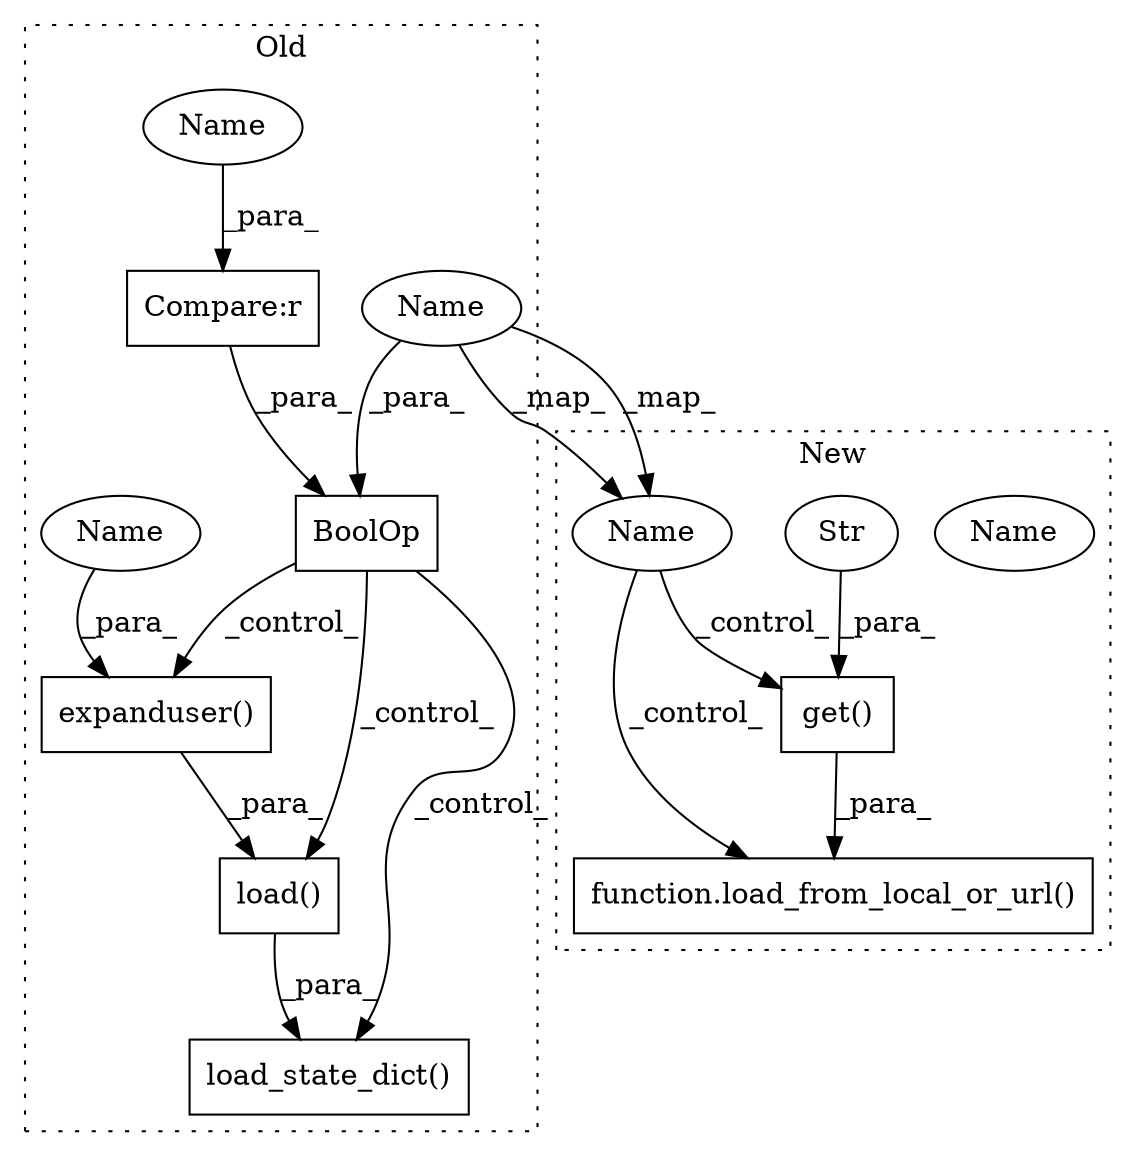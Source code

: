 digraph G {
subgraph cluster0 {
1 [label="BoolOp" a="72" s="305" l="30" shape="box"];
5 [label="Name" a="87" s="305" l="10" shape="ellipse"];
6 [label="load()" a="75" s="367,401" l="11,1" shape="box"];
8 [label="Compare:r" a="40" s="320" l="15" shape="box"];
9 [label="expanduser()" a="75" s="378,400" l="19,1" shape="box"];
10 [label="load_state_dict()" a="75" s="345,402" l="22,1" shape="box"];
11 [label="Name" a="87" s="320" l="3" shape="ellipse"];
12 [label="Name" a="87" s="397" l="3" shape="ellipse"];
label = "Old";
style="dotted";
}
subgraph cluster1 {
2 [label="function.load_from_local_or_url()" a="75" s="363,431" l="23,1" shape="box"];
3 [label="get()" a="75" s="398,420" l="11,1" shape="box"];
4 [label="Name" a="87" s="343" l="10" shape="ellipse"];
7 [label="Str" a="66" s="409" l="5" shape="ellipse"];
13 [label="Name" a="87" s="343" l="10" shape="ellipse"];
label = "New";
style="dotted";
}
1 -> 10 [label="_control_"];
1 -> 6 [label="_control_"];
1 -> 9 [label="_control_"];
3 -> 2 [label="_para_"];
5 -> 13 [label="_map_"];
5 -> 13 [label="_map_"];
5 -> 1 [label="_para_"];
6 -> 10 [label="_para_"];
7 -> 3 [label="_para_"];
8 -> 1 [label="_para_"];
9 -> 6 [label="_para_"];
11 -> 8 [label="_para_"];
12 -> 9 [label="_para_"];
13 -> 2 [label="_control_"];
13 -> 3 [label="_control_"];
}